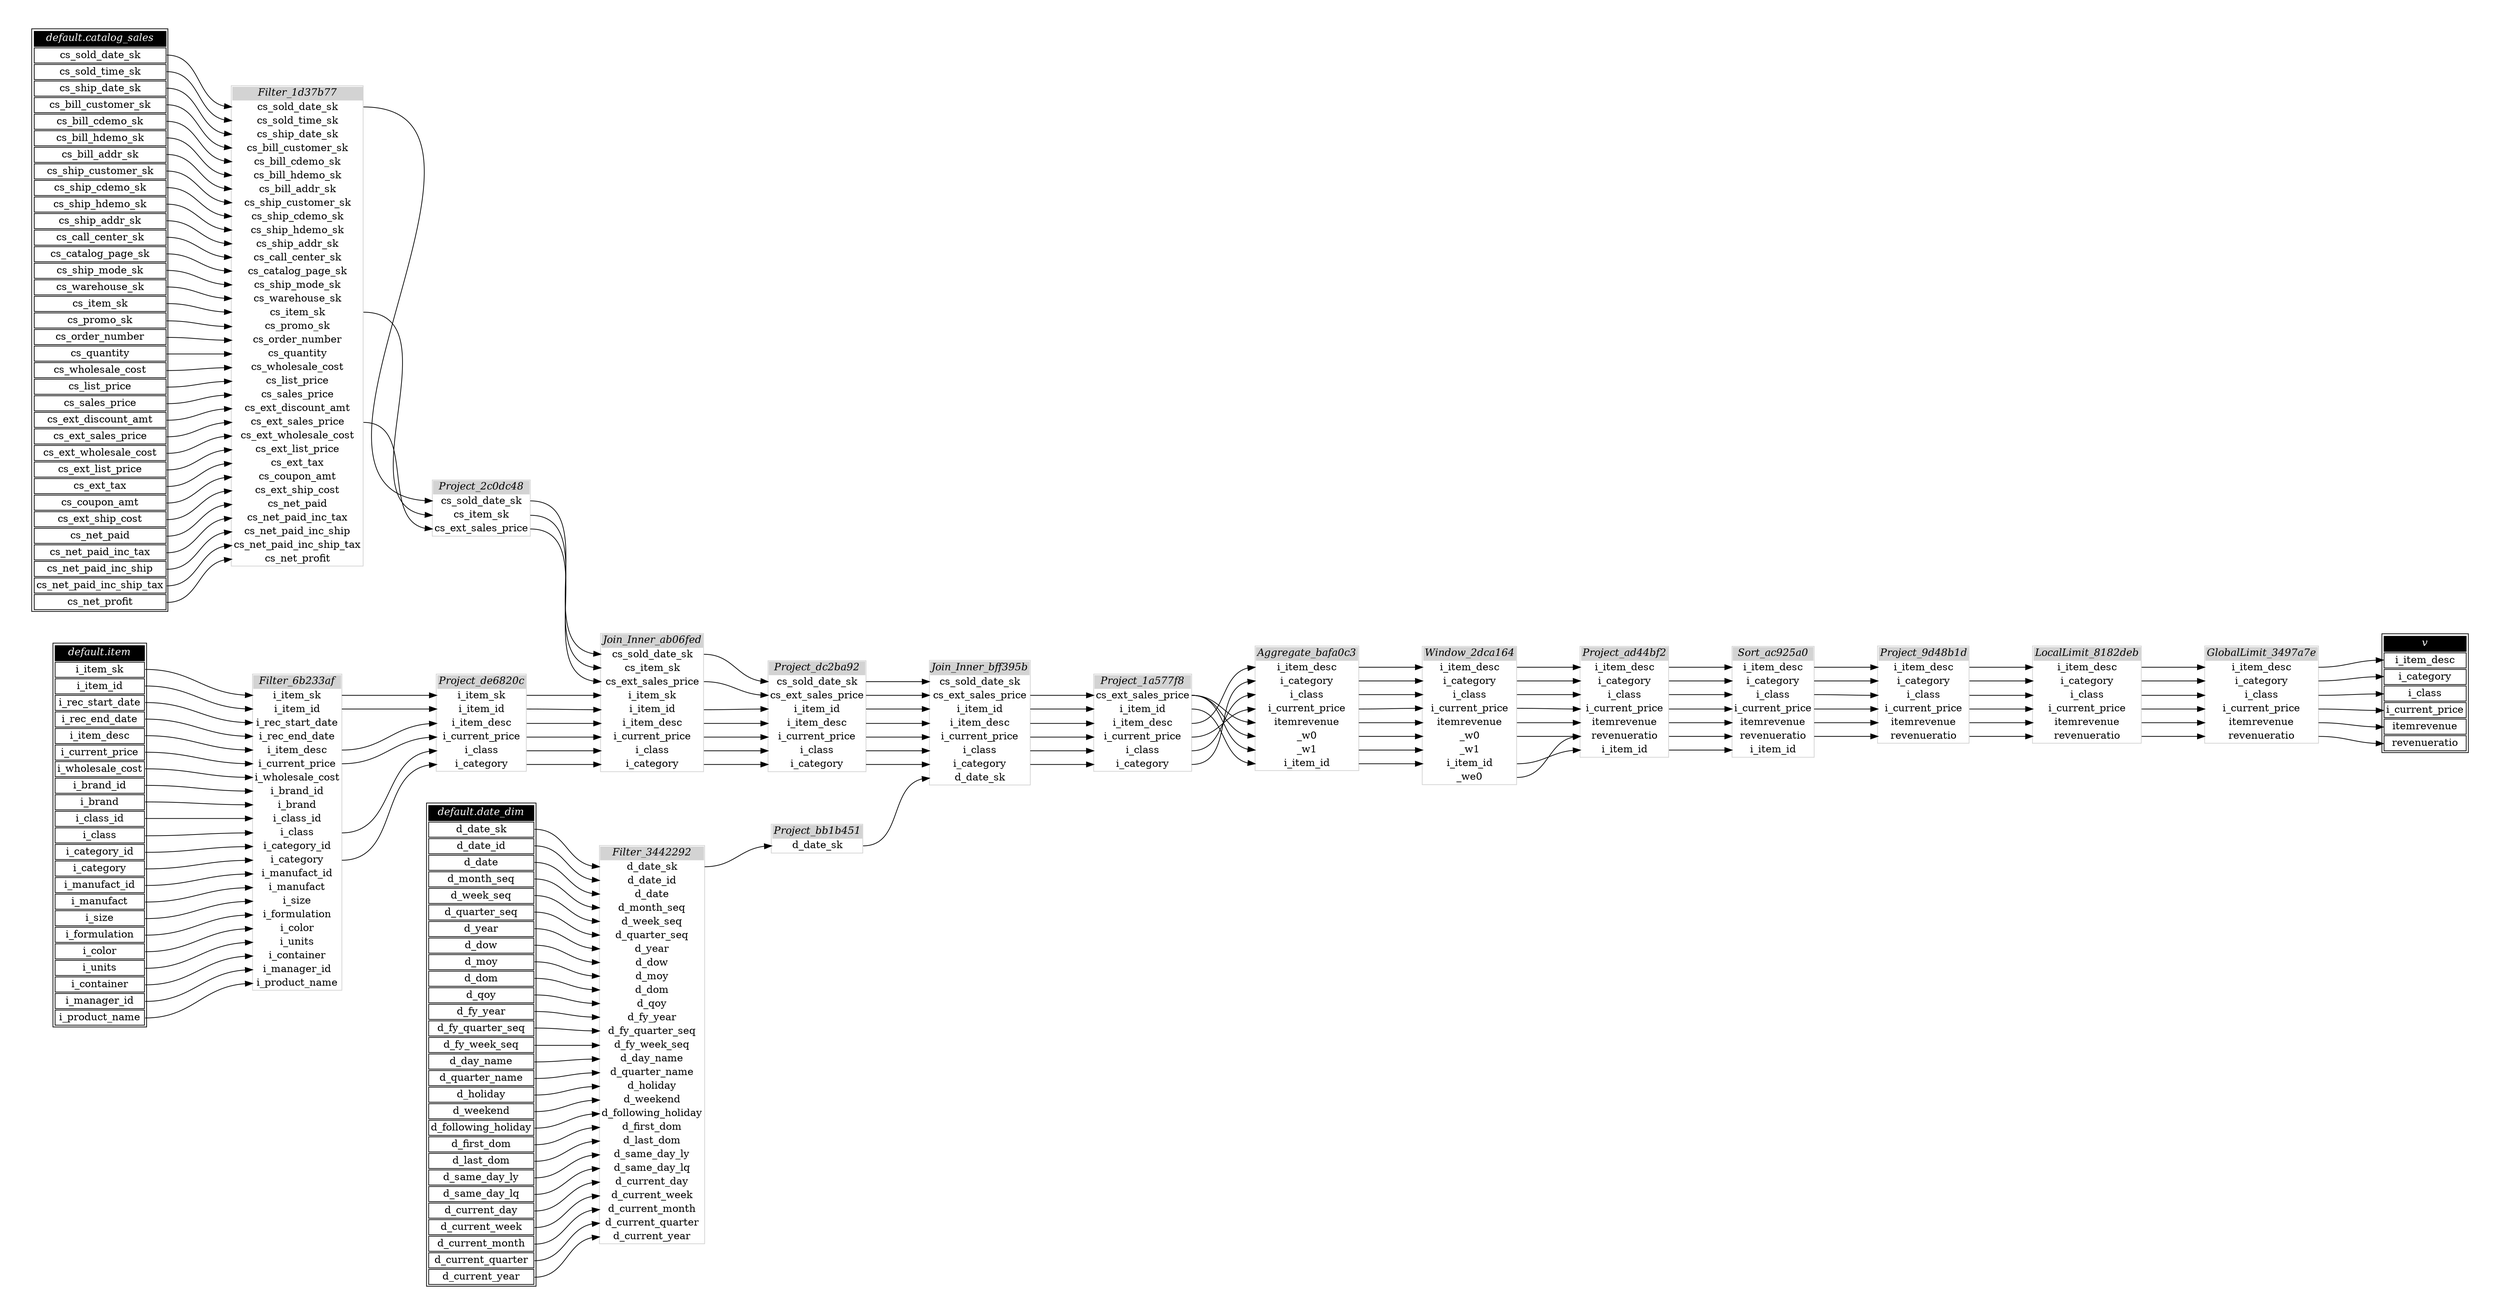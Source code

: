// Automatically generated by TPCDSFlowTestSuite


digraph {
  graph [pad="0.5" nodesep="0.5" ranksep="1" fontname="Helvetica" rankdir=LR];
  node [shape=plaintext]

  
"Aggregate_bafa0c3" [label=<
<table color="lightgray" border="1" cellborder="0" cellspacing="0">
  <tr><td bgcolor="lightgray" port="nodeName"><i>Aggregate_bafa0c3</i></td></tr>
  <tr><td port="0">i_item_desc</td></tr>
<tr><td port="1">i_category</td></tr>
<tr><td port="2">i_class</td></tr>
<tr><td port="3">i_current_price</td></tr>
<tr><td port="4">itemrevenue</td></tr>
<tr><td port="5">_w0</td></tr>
<tr><td port="6">_w1</td></tr>
<tr><td port="7">i_item_id</td></tr>
</table>>];
     

"Filter_1d37b77" [label=<
<table color="lightgray" border="1" cellborder="0" cellspacing="0">
  <tr><td bgcolor="lightgray" port="nodeName"><i>Filter_1d37b77</i></td></tr>
  <tr><td port="0">cs_sold_date_sk</td></tr>
<tr><td port="1">cs_sold_time_sk</td></tr>
<tr><td port="2">cs_ship_date_sk</td></tr>
<tr><td port="3">cs_bill_customer_sk</td></tr>
<tr><td port="4">cs_bill_cdemo_sk</td></tr>
<tr><td port="5">cs_bill_hdemo_sk</td></tr>
<tr><td port="6">cs_bill_addr_sk</td></tr>
<tr><td port="7">cs_ship_customer_sk</td></tr>
<tr><td port="8">cs_ship_cdemo_sk</td></tr>
<tr><td port="9">cs_ship_hdemo_sk</td></tr>
<tr><td port="10">cs_ship_addr_sk</td></tr>
<tr><td port="11">cs_call_center_sk</td></tr>
<tr><td port="12">cs_catalog_page_sk</td></tr>
<tr><td port="13">cs_ship_mode_sk</td></tr>
<tr><td port="14">cs_warehouse_sk</td></tr>
<tr><td port="15">cs_item_sk</td></tr>
<tr><td port="16">cs_promo_sk</td></tr>
<tr><td port="17">cs_order_number</td></tr>
<tr><td port="18">cs_quantity</td></tr>
<tr><td port="19">cs_wholesale_cost</td></tr>
<tr><td port="20">cs_list_price</td></tr>
<tr><td port="21">cs_sales_price</td></tr>
<tr><td port="22">cs_ext_discount_amt</td></tr>
<tr><td port="23">cs_ext_sales_price</td></tr>
<tr><td port="24">cs_ext_wholesale_cost</td></tr>
<tr><td port="25">cs_ext_list_price</td></tr>
<tr><td port="26">cs_ext_tax</td></tr>
<tr><td port="27">cs_coupon_amt</td></tr>
<tr><td port="28">cs_ext_ship_cost</td></tr>
<tr><td port="29">cs_net_paid</td></tr>
<tr><td port="30">cs_net_paid_inc_tax</td></tr>
<tr><td port="31">cs_net_paid_inc_ship</td></tr>
<tr><td port="32">cs_net_paid_inc_ship_tax</td></tr>
<tr><td port="33">cs_net_profit</td></tr>
</table>>];
     

"Filter_3442292" [label=<
<table color="lightgray" border="1" cellborder="0" cellspacing="0">
  <tr><td bgcolor="lightgray" port="nodeName"><i>Filter_3442292</i></td></tr>
  <tr><td port="0">d_date_sk</td></tr>
<tr><td port="1">d_date_id</td></tr>
<tr><td port="2">d_date</td></tr>
<tr><td port="3">d_month_seq</td></tr>
<tr><td port="4">d_week_seq</td></tr>
<tr><td port="5">d_quarter_seq</td></tr>
<tr><td port="6">d_year</td></tr>
<tr><td port="7">d_dow</td></tr>
<tr><td port="8">d_moy</td></tr>
<tr><td port="9">d_dom</td></tr>
<tr><td port="10">d_qoy</td></tr>
<tr><td port="11">d_fy_year</td></tr>
<tr><td port="12">d_fy_quarter_seq</td></tr>
<tr><td port="13">d_fy_week_seq</td></tr>
<tr><td port="14">d_day_name</td></tr>
<tr><td port="15">d_quarter_name</td></tr>
<tr><td port="16">d_holiday</td></tr>
<tr><td port="17">d_weekend</td></tr>
<tr><td port="18">d_following_holiday</td></tr>
<tr><td port="19">d_first_dom</td></tr>
<tr><td port="20">d_last_dom</td></tr>
<tr><td port="21">d_same_day_ly</td></tr>
<tr><td port="22">d_same_day_lq</td></tr>
<tr><td port="23">d_current_day</td></tr>
<tr><td port="24">d_current_week</td></tr>
<tr><td port="25">d_current_month</td></tr>
<tr><td port="26">d_current_quarter</td></tr>
<tr><td port="27">d_current_year</td></tr>
</table>>];
     

"Filter_6b233af" [label=<
<table color="lightgray" border="1" cellborder="0" cellspacing="0">
  <tr><td bgcolor="lightgray" port="nodeName"><i>Filter_6b233af</i></td></tr>
  <tr><td port="0">i_item_sk</td></tr>
<tr><td port="1">i_item_id</td></tr>
<tr><td port="2">i_rec_start_date</td></tr>
<tr><td port="3">i_rec_end_date</td></tr>
<tr><td port="4">i_item_desc</td></tr>
<tr><td port="5">i_current_price</td></tr>
<tr><td port="6">i_wholesale_cost</td></tr>
<tr><td port="7">i_brand_id</td></tr>
<tr><td port="8">i_brand</td></tr>
<tr><td port="9">i_class_id</td></tr>
<tr><td port="10">i_class</td></tr>
<tr><td port="11">i_category_id</td></tr>
<tr><td port="12">i_category</td></tr>
<tr><td port="13">i_manufact_id</td></tr>
<tr><td port="14">i_manufact</td></tr>
<tr><td port="15">i_size</td></tr>
<tr><td port="16">i_formulation</td></tr>
<tr><td port="17">i_color</td></tr>
<tr><td port="18">i_units</td></tr>
<tr><td port="19">i_container</td></tr>
<tr><td port="20">i_manager_id</td></tr>
<tr><td port="21">i_product_name</td></tr>
</table>>];
     

"GlobalLimit_3497a7e" [label=<
<table color="lightgray" border="1" cellborder="0" cellspacing="0">
  <tr><td bgcolor="lightgray" port="nodeName"><i>GlobalLimit_3497a7e</i></td></tr>
  <tr><td port="0">i_item_desc</td></tr>
<tr><td port="1">i_category</td></tr>
<tr><td port="2">i_class</td></tr>
<tr><td port="3">i_current_price</td></tr>
<tr><td port="4">itemrevenue</td></tr>
<tr><td port="5">revenueratio</td></tr>
</table>>];
     

"Join_Inner_ab06fed" [label=<
<table color="lightgray" border="1" cellborder="0" cellspacing="0">
  <tr><td bgcolor="lightgray" port="nodeName"><i>Join_Inner_ab06fed</i></td></tr>
  <tr><td port="0">cs_sold_date_sk</td></tr>
<tr><td port="1">cs_item_sk</td></tr>
<tr><td port="2">cs_ext_sales_price</td></tr>
<tr><td port="3">i_item_sk</td></tr>
<tr><td port="4">i_item_id</td></tr>
<tr><td port="5">i_item_desc</td></tr>
<tr><td port="6">i_current_price</td></tr>
<tr><td port="7">i_class</td></tr>
<tr><td port="8">i_category</td></tr>
</table>>];
     

"Join_Inner_bff395b" [label=<
<table color="lightgray" border="1" cellborder="0" cellspacing="0">
  <tr><td bgcolor="lightgray" port="nodeName"><i>Join_Inner_bff395b</i></td></tr>
  <tr><td port="0">cs_sold_date_sk</td></tr>
<tr><td port="1">cs_ext_sales_price</td></tr>
<tr><td port="2">i_item_id</td></tr>
<tr><td port="3">i_item_desc</td></tr>
<tr><td port="4">i_current_price</td></tr>
<tr><td port="5">i_class</td></tr>
<tr><td port="6">i_category</td></tr>
<tr><td port="7">d_date_sk</td></tr>
</table>>];
     

"LocalLimit_8182deb" [label=<
<table color="lightgray" border="1" cellborder="0" cellspacing="0">
  <tr><td bgcolor="lightgray" port="nodeName"><i>LocalLimit_8182deb</i></td></tr>
  <tr><td port="0">i_item_desc</td></tr>
<tr><td port="1">i_category</td></tr>
<tr><td port="2">i_class</td></tr>
<tr><td port="3">i_current_price</td></tr>
<tr><td port="4">itemrevenue</td></tr>
<tr><td port="5">revenueratio</td></tr>
</table>>];
     

"Project_1a577f8" [label=<
<table color="lightgray" border="1" cellborder="0" cellspacing="0">
  <tr><td bgcolor="lightgray" port="nodeName"><i>Project_1a577f8</i></td></tr>
  <tr><td port="0">cs_ext_sales_price</td></tr>
<tr><td port="1">i_item_id</td></tr>
<tr><td port="2">i_item_desc</td></tr>
<tr><td port="3">i_current_price</td></tr>
<tr><td port="4">i_class</td></tr>
<tr><td port="5">i_category</td></tr>
</table>>];
     

"Project_2c0dc48" [label=<
<table color="lightgray" border="1" cellborder="0" cellspacing="0">
  <tr><td bgcolor="lightgray" port="nodeName"><i>Project_2c0dc48</i></td></tr>
  <tr><td port="0">cs_sold_date_sk</td></tr>
<tr><td port="1">cs_item_sk</td></tr>
<tr><td port="2">cs_ext_sales_price</td></tr>
</table>>];
     

"Project_9d48b1d" [label=<
<table color="lightgray" border="1" cellborder="0" cellspacing="0">
  <tr><td bgcolor="lightgray" port="nodeName"><i>Project_9d48b1d</i></td></tr>
  <tr><td port="0">i_item_desc</td></tr>
<tr><td port="1">i_category</td></tr>
<tr><td port="2">i_class</td></tr>
<tr><td port="3">i_current_price</td></tr>
<tr><td port="4">itemrevenue</td></tr>
<tr><td port="5">revenueratio</td></tr>
</table>>];
     

"Project_ad44bf2" [label=<
<table color="lightgray" border="1" cellborder="0" cellspacing="0">
  <tr><td bgcolor="lightgray" port="nodeName"><i>Project_ad44bf2</i></td></tr>
  <tr><td port="0">i_item_desc</td></tr>
<tr><td port="1">i_category</td></tr>
<tr><td port="2">i_class</td></tr>
<tr><td port="3">i_current_price</td></tr>
<tr><td port="4">itemrevenue</td></tr>
<tr><td port="5">revenueratio</td></tr>
<tr><td port="6">i_item_id</td></tr>
</table>>];
     

"Project_bb1b451" [label=<
<table color="lightgray" border="1" cellborder="0" cellspacing="0">
  <tr><td bgcolor="lightgray" port="nodeName"><i>Project_bb1b451</i></td></tr>
  <tr><td port="0">d_date_sk</td></tr>
</table>>];
     

"Project_dc2ba92" [label=<
<table color="lightgray" border="1" cellborder="0" cellspacing="0">
  <tr><td bgcolor="lightgray" port="nodeName"><i>Project_dc2ba92</i></td></tr>
  <tr><td port="0">cs_sold_date_sk</td></tr>
<tr><td port="1">cs_ext_sales_price</td></tr>
<tr><td port="2">i_item_id</td></tr>
<tr><td port="3">i_item_desc</td></tr>
<tr><td port="4">i_current_price</td></tr>
<tr><td port="5">i_class</td></tr>
<tr><td port="6">i_category</td></tr>
</table>>];
     

"Project_de6820c" [label=<
<table color="lightgray" border="1" cellborder="0" cellspacing="0">
  <tr><td bgcolor="lightgray" port="nodeName"><i>Project_de6820c</i></td></tr>
  <tr><td port="0">i_item_sk</td></tr>
<tr><td port="1">i_item_id</td></tr>
<tr><td port="2">i_item_desc</td></tr>
<tr><td port="3">i_current_price</td></tr>
<tr><td port="4">i_class</td></tr>
<tr><td port="5">i_category</td></tr>
</table>>];
     

"Sort_ac925a0" [label=<
<table color="lightgray" border="1" cellborder="0" cellspacing="0">
  <tr><td bgcolor="lightgray" port="nodeName"><i>Sort_ac925a0</i></td></tr>
  <tr><td port="0">i_item_desc</td></tr>
<tr><td port="1">i_category</td></tr>
<tr><td port="2">i_class</td></tr>
<tr><td port="3">i_current_price</td></tr>
<tr><td port="4">itemrevenue</td></tr>
<tr><td port="5">revenueratio</td></tr>
<tr><td port="6">i_item_id</td></tr>
</table>>];
     

"Window_2dca164" [label=<
<table color="lightgray" border="1" cellborder="0" cellspacing="0">
  <tr><td bgcolor="lightgray" port="nodeName"><i>Window_2dca164</i></td></tr>
  <tr><td port="0">i_item_desc</td></tr>
<tr><td port="1">i_category</td></tr>
<tr><td port="2">i_class</td></tr>
<tr><td port="3">i_current_price</td></tr>
<tr><td port="4">itemrevenue</td></tr>
<tr><td port="5">_w0</td></tr>
<tr><td port="6">_w1</td></tr>
<tr><td port="7">i_item_id</td></tr>
<tr><td port="8">_we0</td></tr>
</table>>];
     

"default.catalog_sales" [color="black" label=<
<table>
  <tr><td bgcolor="black" port="nodeName"><i><font color="white">default.catalog_sales</font></i></td></tr>
  <tr><td port="0">cs_sold_date_sk</td></tr>
<tr><td port="1">cs_sold_time_sk</td></tr>
<tr><td port="2">cs_ship_date_sk</td></tr>
<tr><td port="3">cs_bill_customer_sk</td></tr>
<tr><td port="4">cs_bill_cdemo_sk</td></tr>
<tr><td port="5">cs_bill_hdemo_sk</td></tr>
<tr><td port="6">cs_bill_addr_sk</td></tr>
<tr><td port="7">cs_ship_customer_sk</td></tr>
<tr><td port="8">cs_ship_cdemo_sk</td></tr>
<tr><td port="9">cs_ship_hdemo_sk</td></tr>
<tr><td port="10">cs_ship_addr_sk</td></tr>
<tr><td port="11">cs_call_center_sk</td></tr>
<tr><td port="12">cs_catalog_page_sk</td></tr>
<tr><td port="13">cs_ship_mode_sk</td></tr>
<tr><td port="14">cs_warehouse_sk</td></tr>
<tr><td port="15">cs_item_sk</td></tr>
<tr><td port="16">cs_promo_sk</td></tr>
<tr><td port="17">cs_order_number</td></tr>
<tr><td port="18">cs_quantity</td></tr>
<tr><td port="19">cs_wholesale_cost</td></tr>
<tr><td port="20">cs_list_price</td></tr>
<tr><td port="21">cs_sales_price</td></tr>
<tr><td port="22">cs_ext_discount_amt</td></tr>
<tr><td port="23">cs_ext_sales_price</td></tr>
<tr><td port="24">cs_ext_wholesale_cost</td></tr>
<tr><td port="25">cs_ext_list_price</td></tr>
<tr><td port="26">cs_ext_tax</td></tr>
<tr><td port="27">cs_coupon_amt</td></tr>
<tr><td port="28">cs_ext_ship_cost</td></tr>
<tr><td port="29">cs_net_paid</td></tr>
<tr><td port="30">cs_net_paid_inc_tax</td></tr>
<tr><td port="31">cs_net_paid_inc_ship</td></tr>
<tr><td port="32">cs_net_paid_inc_ship_tax</td></tr>
<tr><td port="33">cs_net_profit</td></tr>
</table>>];
     

"default.date_dim" [color="black" label=<
<table>
  <tr><td bgcolor="black" port="nodeName"><i><font color="white">default.date_dim</font></i></td></tr>
  <tr><td port="0">d_date_sk</td></tr>
<tr><td port="1">d_date_id</td></tr>
<tr><td port="2">d_date</td></tr>
<tr><td port="3">d_month_seq</td></tr>
<tr><td port="4">d_week_seq</td></tr>
<tr><td port="5">d_quarter_seq</td></tr>
<tr><td port="6">d_year</td></tr>
<tr><td port="7">d_dow</td></tr>
<tr><td port="8">d_moy</td></tr>
<tr><td port="9">d_dom</td></tr>
<tr><td port="10">d_qoy</td></tr>
<tr><td port="11">d_fy_year</td></tr>
<tr><td port="12">d_fy_quarter_seq</td></tr>
<tr><td port="13">d_fy_week_seq</td></tr>
<tr><td port="14">d_day_name</td></tr>
<tr><td port="15">d_quarter_name</td></tr>
<tr><td port="16">d_holiday</td></tr>
<tr><td port="17">d_weekend</td></tr>
<tr><td port="18">d_following_holiday</td></tr>
<tr><td port="19">d_first_dom</td></tr>
<tr><td port="20">d_last_dom</td></tr>
<tr><td port="21">d_same_day_ly</td></tr>
<tr><td port="22">d_same_day_lq</td></tr>
<tr><td port="23">d_current_day</td></tr>
<tr><td port="24">d_current_week</td></tr>
<tr><td port="25">d_current_month</td></tr>
<tr><td port="26">d_current_quarter</td></tr>
<tr><td port="27">d_current_year</td></tr>
</table>>];
     

"default.item" [color="black" label=<
<table>
  <tr><td bgcolor="black" port="nodeName"><i><font color="white">default.item</font></i></td></tr>
  <tr><td port="0">i_item_sk</td></tr>
<tr><td port="1">i_item_id</td></tr>
<tr><td port="2">i_rec_start_date</td></tr>
<tr><td port="3">i_rec_end_date</td></tr>
<tr><td port="4">i_item_desc</td></tr>
<tr><td port="5">i_current_price</td></tr>
<tr><td port="6">i_wholesale_cost</td></tr>
<tr><td port="7">i_brand_id</td></tr>
<tr><td port="8">i_brand</td></tr>
<tr><td port="9">i_class_id</td></tr>
<tr><td port="10">i_class</td></tr>
<tr><td port="11">i_category_id</td></tr>
<tr><td port="12">i_category</td></tr>
<tr><td port="13">i_manufact_id</td></tr>
<tr><td port="14">i_manufact</td></tr>
<tr><td port="15">i_size</td></tr>
<tr><td port="16">i_formulation</td></tr>
<tr><td port="17">i_color</td></tr>
<tr><td port="18">i_units</td></tr>
<tr><td port="19">i_container</td></tr>
<tr><td port="20">i_manager_id</td></tr>
<tr><td port="21">i_product_name</td></tr>
</table>>];
     

"v" [color="black" label=<
<table>
  <tr><td bgcolor="black" port="nodeName"><i><font color="white">v</font></i></td></tr>
  <tr><td port="0">i_item_desc</td></tr>
<tr><td port="1">i_category</td></tr>
<tr><td port="2">i_class</td></tr>
<tr><td port="3">i_current_price</td></tr>
<tr><td port="4">itemrevenue</td></tr>
<tr><td port="5">revenueratio</td></tr>
</table>>];
     
  "Aggregate_bafa0c3":0 -> "Window_2dca164":0;
"Aggregate_bafa0c3":1 -> "Window_2dca164":1;
"Aggregate_bafa0c3":2 -> "Window_2dca164":2;
"Aggregate_bafa0c3":3 -> "Window_2dca164":3;
"Aggregate_bafa0c3":4 -> "Window_2dca164":4;
"Aggregate_bafa0c3":5 -> "Window_2dca164":5;
"Aggregate_bafa0c3":6 -> "Window_2dca164":6;
"Aggregate_bafa0c3":7 -> "Window_2dca164":7;
"Filter_1d37b77":0 -> "Project_2c0dc48":0;
"Filter_1d37b77":15 -> "Project_2c0dc48":1;
"Filter_1d37b77":23 -> "Project_2c0dc48":2;
"Filter_3442292":0 -> "Project_bb1b451":0;
"Filter_6b233af":0 -> "Project_de6820c":0;
"Filter_6b233af":1 -> "Project_de6820c":1;
"Filter_6b233af":10 -> "Project_de6820c":4;
"Filter_6b233af":12 -> "Project_de6820c":5;
"Filter_6b233af":4 -> "Project_de6820c":2;
"Filter_6b233af":5 -> "Project_de6820c":3;
"GlobalLimit_3497a7e":0 -> "v":0;
"GlobalLimit_3497a7e":1 -> "v":1;
"GlobalLimit_3497a7e":2 -> "v":2;
"GlobalLimit_3497a7e":3 -> "v":3;
"GlobalLimit_3497a7e":4 -> "v":4;
"GlobalLimit_3497a7e":5 -> "v":5;
"Join_Inner_ab06fed":0 -> "Project_dc2ba92":0;
"Join_Inner_ab06fed":2 -> "Project_dc2ba92":1;
"Join_Inner_ab06fed":4 -> "Project_dc2ba92":2;
"Join_Inner_ab06fed":5 -> "Project_dc2ba92":3;
"Join_Inner_ab06fed":6 -> "Project_dc2ba92":4;
"Join_Inner_ab06fed":7 -> "Project_dc2ba92":5;
"Join_Inner_ab06fed":8 -> "Project_dc2ba92":6;
"Join_Inner_bff395b":1 -> "Project_1a577f8":0;
"Join_Inner_bff395b":2 -> "Project_1a577f8":1;
"Join_Inner_bff395b":3 -> "Project_1a577f8":2;
"Join_Inner_bff395b":4 -> "Project_1a577f8":3;
"Join_Inner_bff395b":5 -> "Project_1a577f8":4;
"Join_Inner_bff395b":6 -> "Project_1a577f8":5;
"LocalLimit_8182deb":0 -> "GlobalLimit_3497a7e":0;
"LocalLimit_8182deb":1 -> "GlobalLimit_3497a7e":1;
"LocalLimit_8182deb":2 -> "GlobalLimit_3497a7e":2;
"LocalLimit_8182deb":3 -> "GlobalLimit_3497a7e":3;
"LocalLimit_8182deb":4 -> "GlobalLimit_3497a7e":4;
"LocalLimit_8182deb":5 -> "GlobalLimit_3497a7e":5;
"Project_1a577f8":0 -> "Aggregate_bafa0c3":4;
"Project_1a577f8":0 -> "Aggregate_bafa0c3":5;
"Project_1a577f8":0 -> "Aggregate_bafa0c3":6;
"Project_1a577f8":1 -> "Aggregate_bafa0c3":7;
"Project_1a577f8":2 -> "Aggregate_bafa0c3":0;
"Project_1a577f8":3 -> "Aggregate_bafa0c3":3;
"Project_1a577f8":4 -> "Aggregate_bafa0c3":2;
"Project_1a577f8":5 -> "Aggregate_bafa0c3":1;
"Project_2c0dc48":0 -> "Join_Inner_ab06fed":0;
"Project_2c0dc48":1 -> "Join_Inner_ab06fed":1;
"Project_2c0dc48":2 -> "Join_Inner_ab06fed":2;
"Project_9d48b1d":0 -> "LocalLimit_8182deb":0;
"Project_9d48b1d":1 -> "LocalLimit_8182deb":1;
"Project_9d48b1d":2 -> "LocalLimit_8182deb":2;
"Project_9d48b1d":3 -> "LocalLimit_8182deb":3;
"Project_9d48b1d":4 -> "LocalLimit_8182deb":4;
"Project_9d48b1d":5 -> "LocalLimit_8182deb":5;
"Project_ad44bf2":0 -> "Sort_ac925a0":0;
"Project_ad44bf2":1 -> "Sort_ac925a0":1;
"Project_ad44bf2":2 -> "Sort_ac925a0":2;
"Project_ad44bf2":3 -> "Sort_ac925a0":3;
"Project_ad44bf2":4 -> "Sort_ac925a0":4;
"Project_ad44bf2":5 -> "Sort_ac925a0":5;
"Project_ad44bf2":6 -> "Sort_ac925a0":6;
"Project_bb1b451":0 -> "Join_Inner_bff395b":7;
"Project_dc2ba92":0 -> "Join_Inner_bff395b":0;
"Project_dc2ba92":1 -> "Join_Inner_bff395b":1;
"Project_dc2ba92":2 -> "Join_Inner_bff395b":2;
"Project_dc2ba92":3 -> "Join_Inner_bff395b":3;
"Project_dc2ba92":4 -> "Join_Inner_bff395b":4;
"Project_dc2ba92":5 -> "Join_Inner_bff395b":5;
"Project_dc2ba92":6 -> "Join_Inner_bff395b":6;
"Project_de6820c":0 -> "Join_Inner_ab06fed":3;
"Project_de6820c":1 -> "Join_Inner_ab06fed":4;
"Project_de6820c":2 -> "Join_Inner_ab06fed":5;
"Project_de6820c":3 -> "Join_Inner_ab06fed":6;
"Project_de6820c":4 -> "Join_Inner_ab06fed":7;
"Project_de6820c":5 -> "Join_Inner_ab06fed":8;
"Sort_ac925a0":0 -> "Project_9d48b1d":0;
"Sort_ac925a0":1 -> "Project_9d48b1d":1;
"Sort_ac925a0":2 -> "Project_9d48b1d":2;
"Sort_ac925a0":3 -> "Project_9d48b1d":3;
"Sort_ac925a0":4 -> "Project_9d48b1d":4;
"Sort_ac925a0":5 -> "Project_9d48b1d":5;
"Window_2dca164":0 -> "Project_ad44bf2":0;
"Window_2dca164":1 -> "Project_ad44bf2":1;
"Window_2dca164":2 -> "Project_ad44bf2":2;
"Window_2dca164":3 -> "Project_ad44bf2":3;
"Window_2dca164":4 -> "Project_ad44bf2":4;
"Window_2dca164":5 -> "Project_ad44bf2":5;
"Window_2dca164":7 -> "Project_ad44bf2":6;
"Window_2dca164":8 -> "Project_ad44bf2":5;
"default.catalog_sales":0 -> "Filter_1d37b77":0;
"default.catalog_sales":1 -> "Filter_1d37b77":1;
"default.catalog_sales":10 -> "Filter_1d37b77":10;
"default.catalog_sales":11 -> "Filter_1d37b77":11;
"default.catalog_sales":12 -> "Filter_1d37b77":12;
"default.catalog_sales":13 -> "Filter_1d37b77":13;
"default.catalog_sales":14 -> "Filter_1d37b77":14;
"default.catalog_sales":15 -> "Filter_1d37b77":15;
"default.catalog_sales":16 -> "Filter_1d37b77":16;
"default.catalog_sales":17 -> "Filter_1d37b77":17;
"default.catalog_sales":18 -> "Filter_1d37b77":18;
"default.catalog_sales":19 -> "Filter_1d37b77":19;
"default.catalog_sales":2 -> "Filter_1d37b77":2;
"default.catalog_sales":20 -> "Filter_1d37b77":20;
"default.catalog_sales":21 -> "Filter_1d37b77":21;
"default.catalog_sales":22 -> "Filter_1d37b77":22;
"default.catalog_sales":23 -> "Filter_1d37b77":23;
"default.catalog_sales":24 -> "Filter_1d37b77":24;
"default.catalog_sales":25 -> "Filter_1d37b77":25;
"default.catalog_sales":26 -> "Filter_1d37b77":26;
"default.catalog_sales":27 -> "Filter_1d37b77":27;
"default.catalog_sales":28 -> "Filter_1d37b77":28;
"default.catalog_sales":29 -> "Filter_1d37b77":29;
"default.catalog_sales":3 -> "Filter_1d37b77":3;
"default.catalog_sales":30 -> "Filter_1d37b77":30;
"default.catalog_sales":31 -> "Filter_1d37b77":31;
"default.catalog_sales":32 -> "Filter_1d37b77":32;
"default.catalog_sales":33 -> "Filter_1d37b77":33;
"default.catalog_sales":4 -> "Filter_1d37b77":4;
"default.catalog_sales":5 -> "Filter_1d37b77":5;
"default.catalog_sales":6 -> "Filter_1d37b77":6;
"default.catalog_sales":7 -> "Filter_1d37b77":7;
"default.catalog_sales":8 -> "Filter_1d37b77":8;
"default.catalog_sales":9 -> "Filter_1d37b77":9;
"default.date_dim":0 -> "Filter_3442292":0;
"default.date_dim":1 -> "Filter_3442292":1;
"default.date_dim":10 -> "Filter_3442292":10;
"default.date_dim":11 -> "Filter_3442292":11;
"default.date_dim":12 -> "Filter_3442292":12;
"default.date_dim":13 -> "Filter_3442292":13;
"default.date_dim":14 -> "Filter_3442292":14;
"default.date_dim":15 -> "Filter_3442292":15;
"default.date_dim":16 -> "Filter_3442292":16;
"default.date_dim":17 -> "Filter_3442292":17;
"default.date_dim":18 -> "Filter_3442292":18;
"default.date_dim":19 -> "Filter_3442292":19;
"default.date_dim":2 -> "Filter_3442292":2;
"default.date_dim":20 -> "Filter_3442292":20;
"default.date_dim":21 -> "Filter_3442292":21;
"default.date_dim":22 -> "Filter_3442292":22;
"default.date_dim":23 -> "Filter_3442292":23;
"default.date_dim":24 -> "Filter_3442292":24;
"default.date_dim":25 -> "Filter_3442292":25;
"default.date_dim":26 -> "Filter_3442292":26;
"default.date_dim":27 -> "Filter_3442292":27;
"default.date_dim":3 -> "Filter_3442292":3;
"default.date_dim":4 -> "Filter_3442292":4;
"default.date_dim":5 -> "Filter_3442292":5;
"default.date_dim":6 -> "Filter_3442292":6;
"default.date_dim":7 -> "Filter_3442292":7;
"default.date_dim":8 -> "Filter_3442292":8;
"default.date_dim":9 -> "Filter_3442292":9;
"default.item":0 -> "Filter_6b233af":0;
"default.item":1 -> "Filter_6b233af":1;
"default.item":10 -> "Filter_6b233af":10;
"default.item":11 -> "Filter_6b233af":11;
"default.item":12 -> "Filter_6b233af":12;
"default.item":13 -> "Filter_6b233af":13;
"default.item":14 -> "Filter_6b233af":14;
"default.item":15 -> "Filter_6b233af":15;
"default.item":16 -> "Filter_6b233af":16;
"default.item":17 -> "Filter_6b233af":17;
"default.item":18 -> "Filter_6b233af":18;
"default.item":19 -> "Filter_6b233af":19;
"default.item":2 -> "Filter_6b233af":2;
"default.item":20 -> "Filter_6b233af":20;
"default.item":21 -> "Filter_6b233af":21;
"default.item":3 -> "Filter_6b233af":3;
"default.item":4 -> "Filter_6b233af":4;
"default.item":5 -> "Filter_6b233af":5;
"default.item":6 -> "Filter_6b233af":6;
"default.item":7 -> "Filter_6b233af":7;
"default.item":8 -> "Filter_6b233af":8;
"default.item":9 -> "Filter_6b233af":9;
}
       